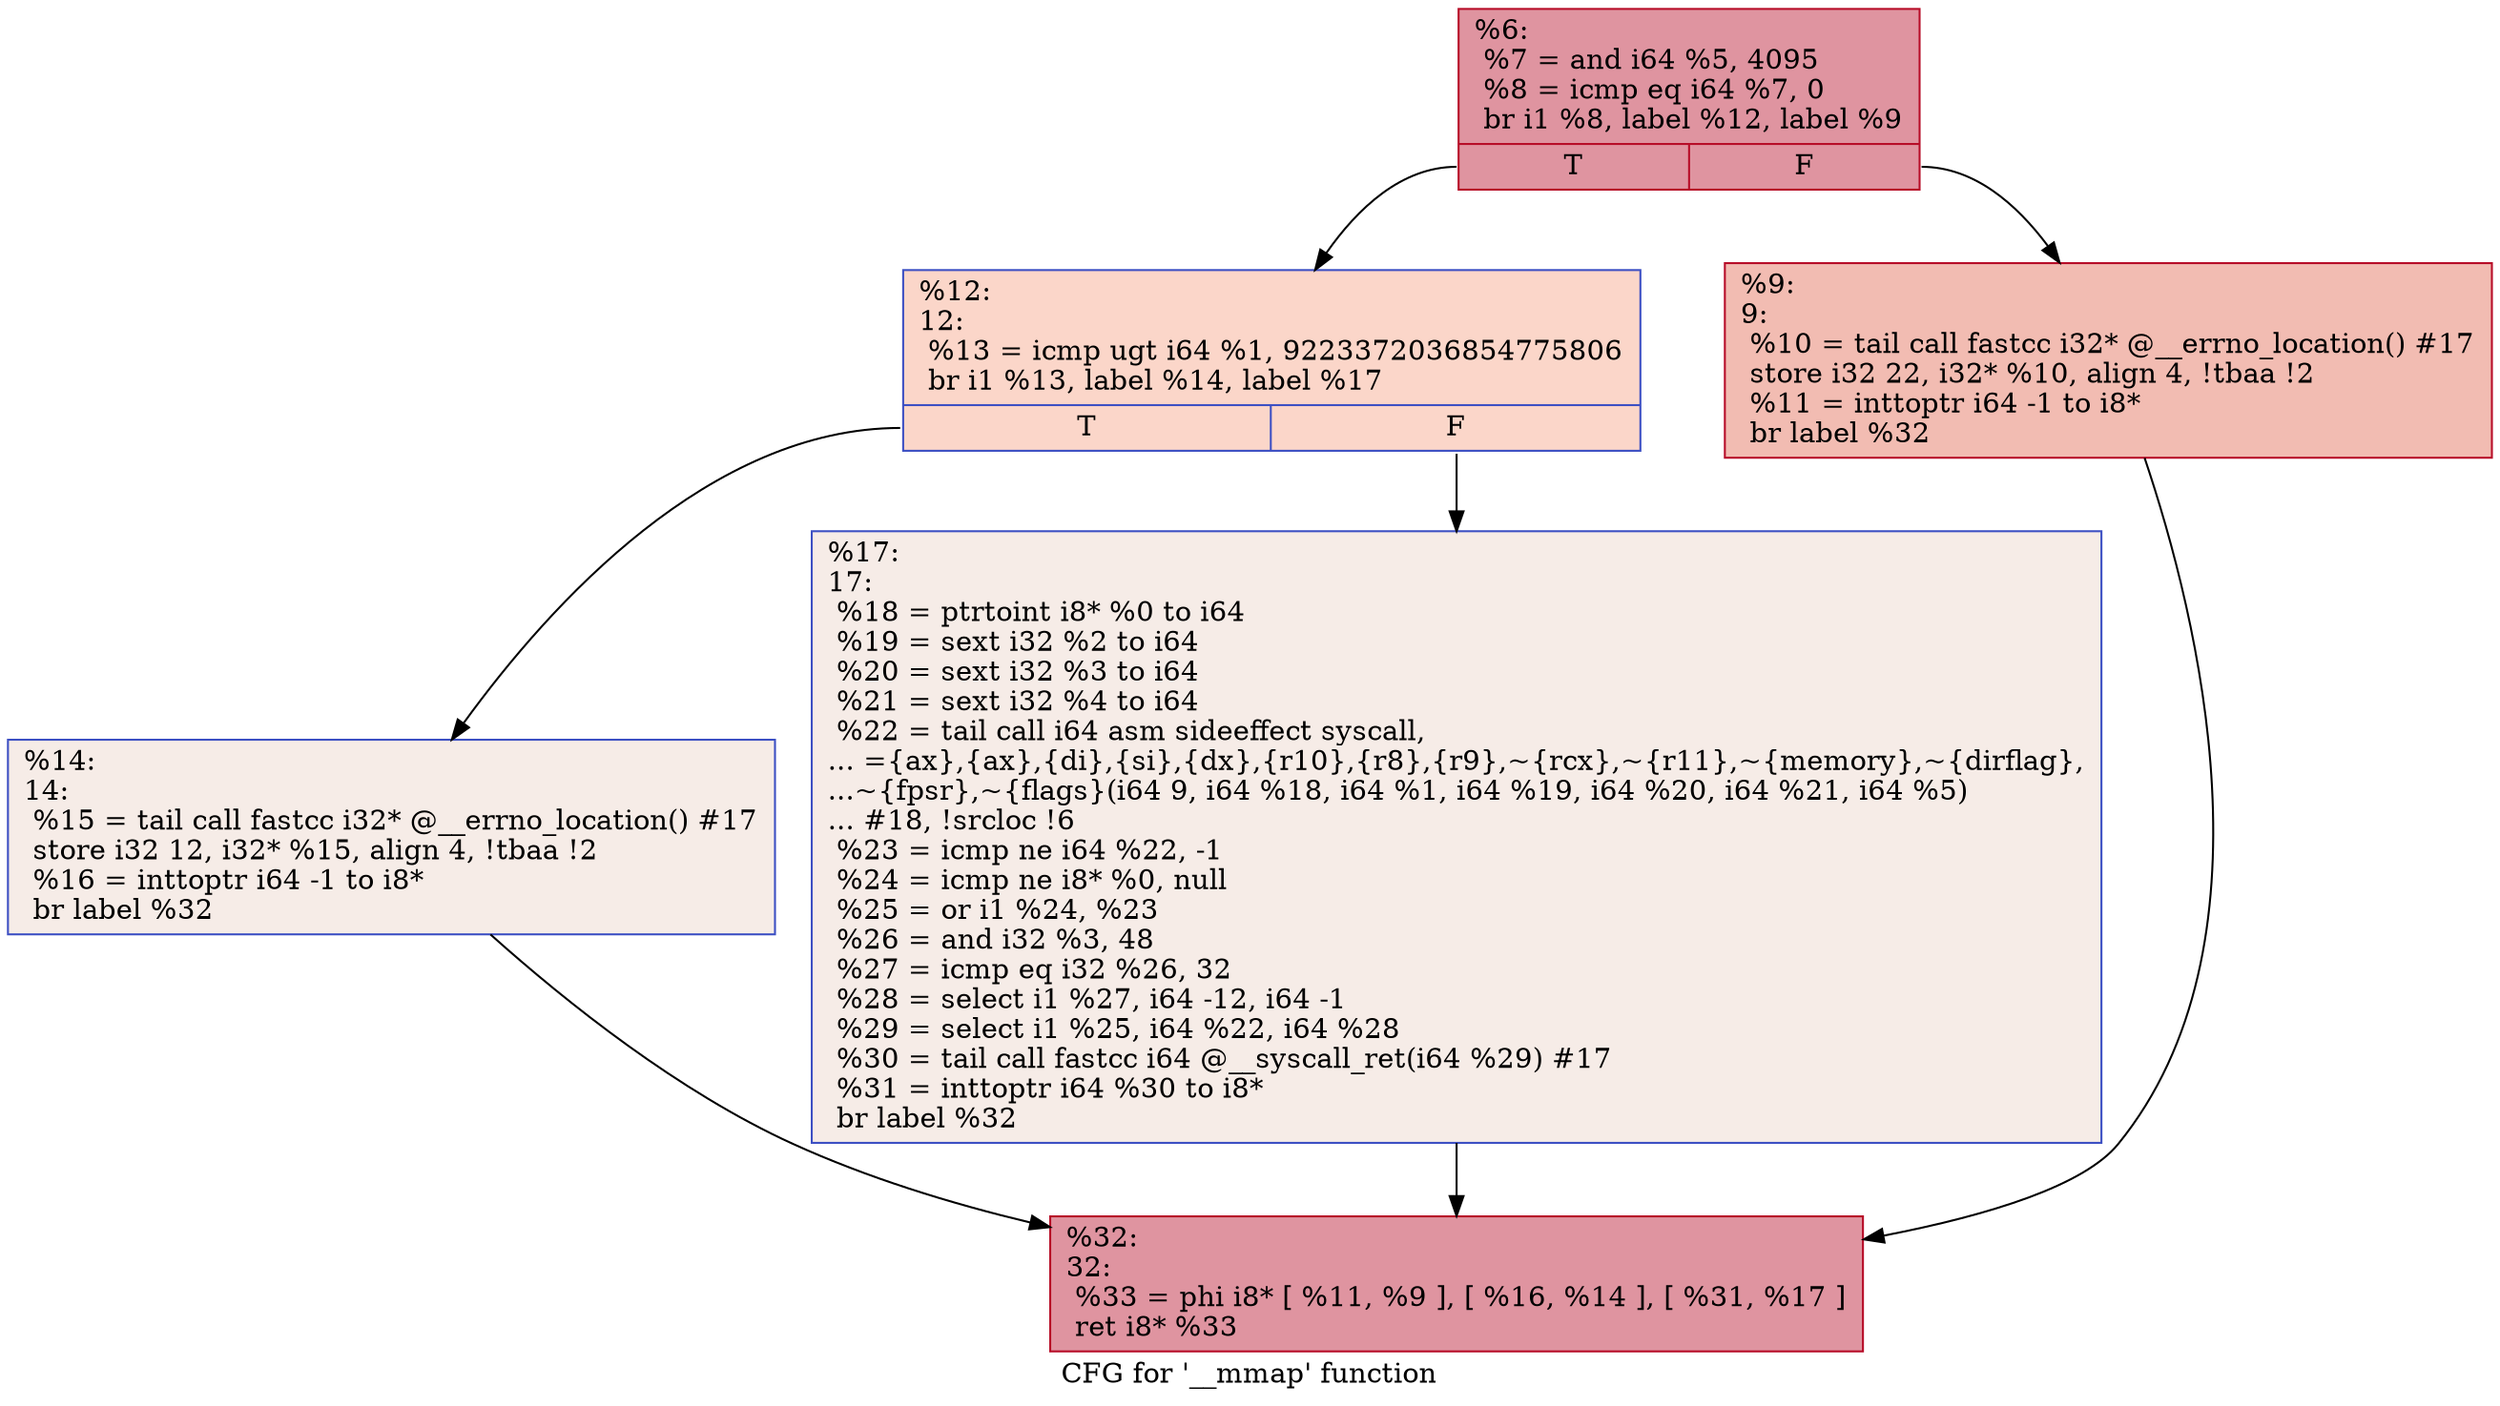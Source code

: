 digraph "CFG for '__mmap' function" {
	label="CFG for '__mmap' function";

	Node0x131cf80 [shape=record,color="#b70d28ff", style=filled, fillcolor="#b70d2870",label="{%6:\l  %7 = and i64 %5, 4095\l  %8 = icmp eq i64 %7, 0\l  br i1 %8, label %12, label %9\l|{<s0>T|<s1>F}}"];
	Node0x131cf80:s0 -> Node0x131d540;
	Node0x131cf80:s1 -> Node0x131d000;
	Node0x131d000 [shape=record,color="#b70d28ff", style=filled, fillcolor="#e1675170",label="{%9:\l9:                                                \l  %10 = tail call fastcc i32* @__errno_location() #17\l  store i32 22, i32* %10, align 4, !tbaa !2\l  %11 = inttoptr i64 -1 to i8*\l  br label %32\l}"];
	Node0x131d000 -> Node0x131d630;
	Node0x131d540 [shape=record,color="#3d50c3ff", style=filled, fillcolor="#f6a38570",label="{%12:\l12:                                               \l  %13 = icmp ugt i64 %1, 9223372036854775806\l  br i1 %13, label %14, label %17\l|{<s0>T|<s1>F}}"];
	Node0x131d540:s0 -> Node0x131d590;
	Node0x131d540:s1 -> Node0x131d5e0;
	Node0x131d590 [shape=record,color="#3d50c3ff", style=filled, fillcolor="#ead5c970",label="{%14:\l14:                                               \l  %15 = tail call fastcc i32* @__errno_location() #17\l  store i32 12, i32* %15, align 4, !tbaa !2\l  %16 = inttoptr i64 -1 to i8*\l  br label %32\l}"];
	Node0x131d590 -> Node0x131d630;
	Node0x131d5e0 [shape=record,color="#3d50c3ff", style=filled, fillcolor="#ead5c970",label="{%17:\l17:                                               \l  %18 = ptrtoint i8* %0 to i64\l  %19 = sext i32 %2 to i64\l  %20 = sext i32 %3 to i64\l  %21 = sext i32 %4 to i64\l  %22 = tail call i64 asm sideeffect syscall,\l... =\{ax\},\{ax\},\{di\},\{si\},\{dx\},\{r10\},\{r8\},\{r9\},~\{rcx\},~\{r11\},~\{memory\},~\{dirflag\},\l...~\{fpsr\},~\{flags\}(i64 9, i64 %18, i64 %1, i64 %19, i64 %20, i64 %21, i64 %5)\l... #18, !srcloc !6\l  %23 = icmp ne i64 %22, -1\l  %24 = icmp ne i8* %0, null\l  %25 = or i1 %24, %23\l  %26 = and i32 %3, 48\l  %27 = icmp eq i32 %26, 32\l  %28 = select i1 %27, i64 -12, i64 -1\l  %29 = select i1 %25, i64 %22, i64 %28\l  %30 = tail call fastcc i64 @__syscall_ret(i64 %29) #17\l  %31 = inttoptr i64 %30 to i8*\l  br label %32\l}"];
	Node0x131d5e0 -> Node0x131d630;
	Node0x131d630 [shape=record,color="#b70d28ff", style=filled, fillcolor="#b70d2870",label="{%32:\l32:                                               \l  %33 = phi i8* [ %11, %9 ], [ %16, %14 ], [ %31, %17 ]\l  ret i8* %33\l}"];
}
